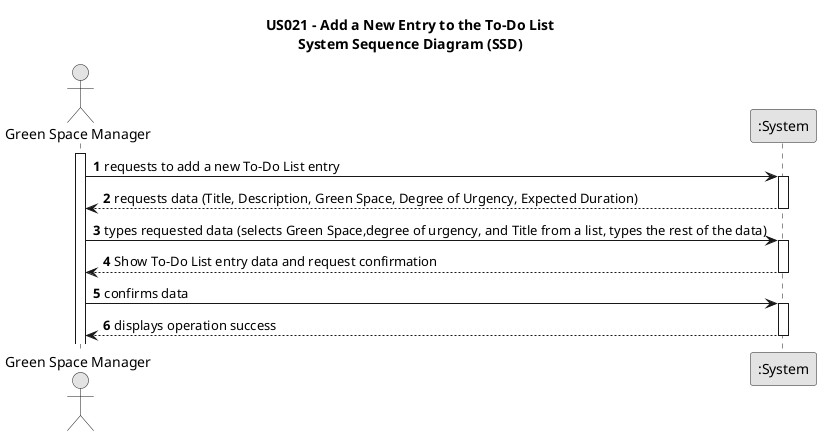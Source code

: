 @startuml
skinparam monochrome true
skinparam packageStyle rectangle
skinparam shadowing false

title US021 - Add a New Entry to the To-Do List\nSystem Sequence Diagram (SSD)

autonumber

actor "Green Space Manager" as GSM
participant ":System" as System

activate GSM

    GSM -> System : requests to add a new To-Do List entry
    activate System

        System --> GSM : requests data (Title, Description, Green Space, Degree of Urgency, Expected Duration)
    deactivate System

    GSM -> System : types requested data (selects Green Space,degree of urgency, and Title from a list, types the rest of the data)
    activate System

        System --> GSM : Show To-Do List entry data and request confirmation
        deactivate System

        GSM -> System : confirms data
        activate System

        System --> GSM : displays operation success
        
    deactivate System

@enduml
